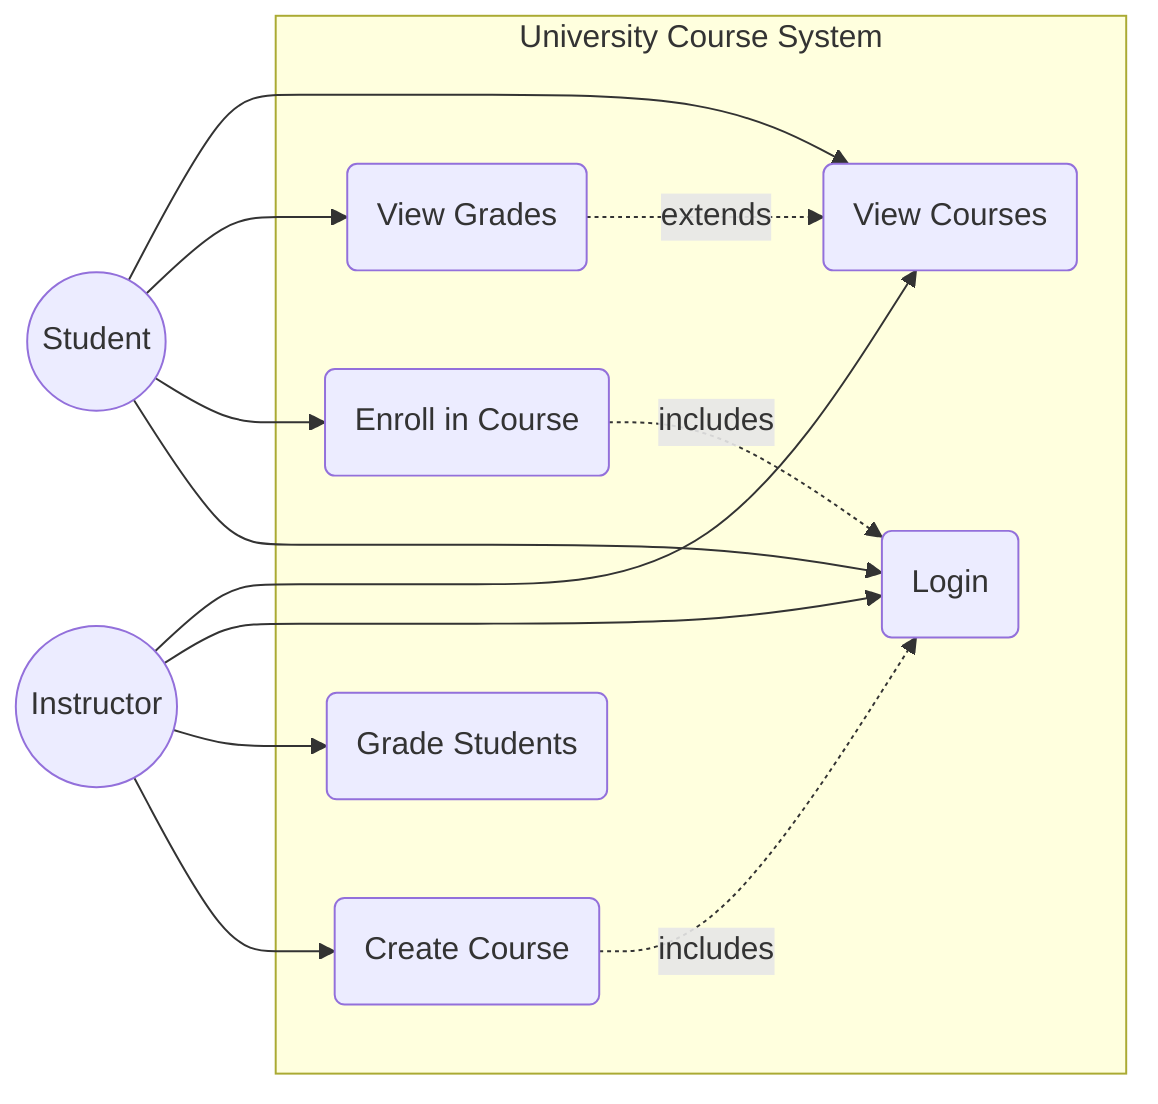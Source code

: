 flowchart LR
    %% Actors (circles)
    Student((Student))
    Instructor((Instructor))
    
    %% System boundary
    subgraph "University Course System"
        %% Use cases (rounded rectangles)
        UC5(Create Course)
        UC3(Enroll in Course)
        UC1(Login)
        UC6(View Grades)
        UC2(View Courses)
        UC4(Grade Students)
    end
    
	%% The ordering is all over the place below,
	%% because you can change the order of relationship
	%% definitions and it will render the diagram differently.
	%% The order here gives the best visual appearance, with
	%% less crossing lines than if we drew and defined them
	%% in order.

    %% Student relationships
    Student --> UC2
    Student --> UC6
    Student --> UC3
    Student --> UC1
    
    %% Instructor relationships
    Instructor --> UC2
    Instructor --> UC1
    Instructor --> UC4
    Instructor --> UC5
    
    %% Include relationships
	%% -.-> gives dotted lines
    UC3 -.->|includes| UC1
    UC5 -.->|includes| UC1
    
    %% Extend relationships
    UC6 -.->|extends| UC2